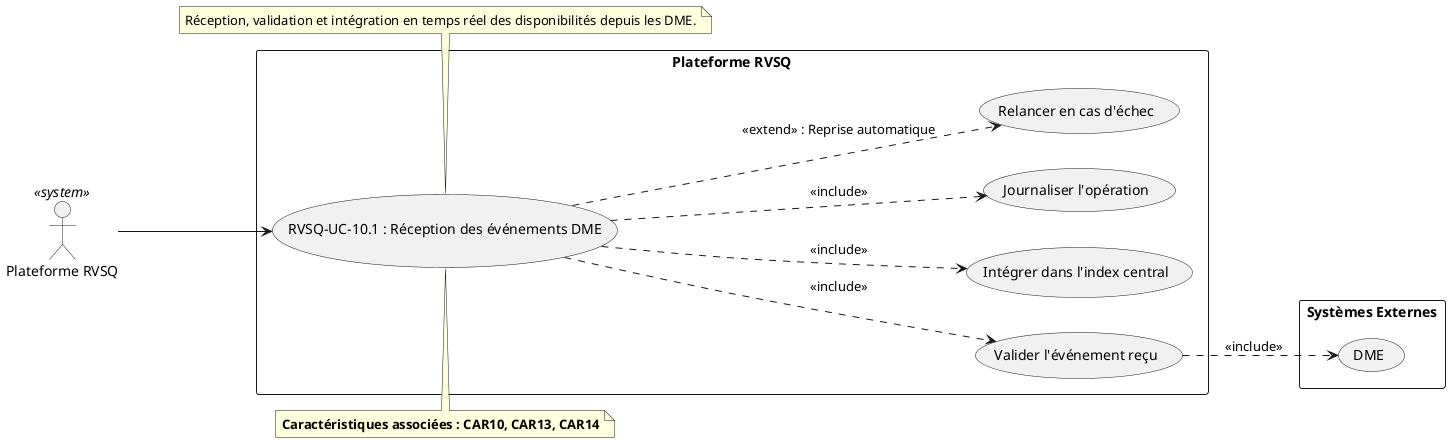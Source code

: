 @startuml RVSQ-UC-10_1_Reception_DME
left to right direction

actor "Plateforme RVSQ" as RVSQActor <<system>>

rectangle "Plateforme RVSQ" {
  usecase "RVSQ-UC-10.1 : Réception des événements DME" as UC101
  usecase "Valider l'événement reçu" as UC101_A
  usecase "Intégrer dans l'index central" as UC101_B
  usecase "Journaliser l'opération" as UC101_C
  usecase "Relancer en cas d'échec" as UC101_D
}

rectangle "Systèmes Externes" {
  usecase "DME" as DME
}

RVSQActor --> UC101
UC101 ..> UC101_A : <<include>>
UC101 ..> UC101_B : <<include>>
UC101 ..> UC101_C : <<include>>
UC101 ..> UC101_D : <<extend>> : Reprise automatique

UC101_A ..> DME : <<include>>

note top of UC101
  **Caractéristiques associées : CAR10, CAR13, CAR14**
end note

note bottom of UC101
  Réception, validation et intégration en temps réel des disponibilités depuis les DME.
end note
@enduml
